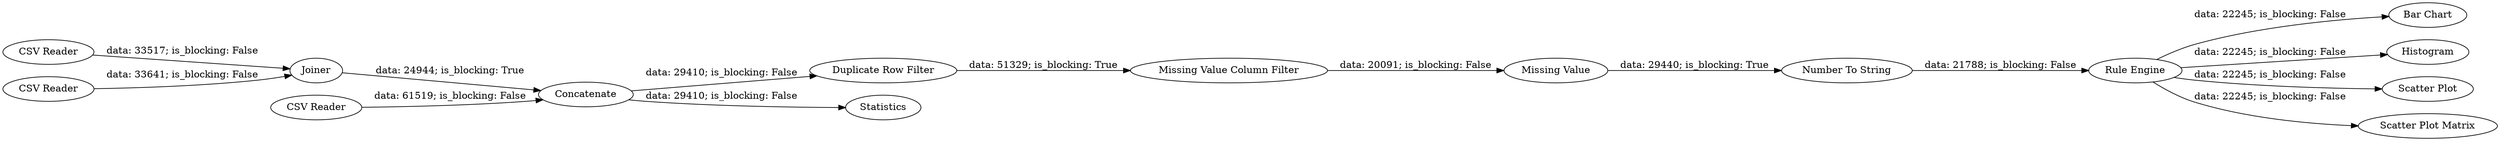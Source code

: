 digraph {
	"4703696091274243667_17" [label="CSV Reader"]
	"4703696091274243667_25" [label="Duplicate Row Filter"]
	"4703696091274243667_43" [label="Bar Chart"]
	"-7395811521252083596_41" [label=Histogram]
	"4703696091274243667_26" [label="Missing Value Column Filter"]
	"4703696091274243667_4" [label=Concatenate]
	"4703696091274243667_5" [label="Missing Value"]
	"4703696091274243667_16" [label="CSV Reader"]
	"4703696091274243667_18" [label="CSV Reader"]
	"4703696091274243667_9" [label=Joiner]
	"4703696091274243667_45" [label="Rule Engine"]
	"4703696091274243667_11" [label="Scatter Plot"]
	"4703696091274243667_27" [label="Number To String"]
	"4703696091274243667_22" [label="Scatter Plot Matrix"]
	"4703696091274243667_24" [label=Statistics]
	"4703696091274243667_45" -> "4703696091274243667_22" [label="data: 22245; is_blocking: False"]
	"4703696091274243667_18" -> "4703696091274243667_4" [label="data: 61519; is_blocking: False"]
	"4703696091274243667_45" -> "-7395811521252083596_41" [label="data: 22245; is_blocking: False"]
	"4703696091274243667_45" -> "4703696091274243667_43" [label="data: 22245; is_blocking: False"]
	"4703696091274243667_45" -> "4703696091274243667_11" [label="data: 22245; is_blocking: False"]
	"4703696091274243667_9" -> "4703696091274243667_4" [label="data: 24944; is_blocking: True"]
	"4703696091274243667_17" -> "4703696091274243667_9" [label="data: 33517; is_blocking: False"]
	"4703696091274243667_27" -> "4703696091274243667_45" [label="data: 21788; is_blocking: False"]
	"4703696091274243667_5" -> "4703696091274243667_27" [label="data: 29440; is_blocking: True"]
	"4703696091274243667_25" -> "4703696091274243667_26" [label="data: 51329; is_blocking: True"]
	"4703696091274243667_4" -> "4703696091274243667_24" [label="data: 29410; is_blocking: False"]
	"4703696091274243667_26" -> "4703696091274243667_5" [label="data: 20091; is_blocking: False"]
	"4703696091274243667_16" -> "4703696091274243667_9" [label="data: 33641; is_blocking: False"]
	"4703696091274243667_4" -> "4703696091274243667_25" [label="data: 29410; is_blocking: False"]
	rankdir=LR
}

